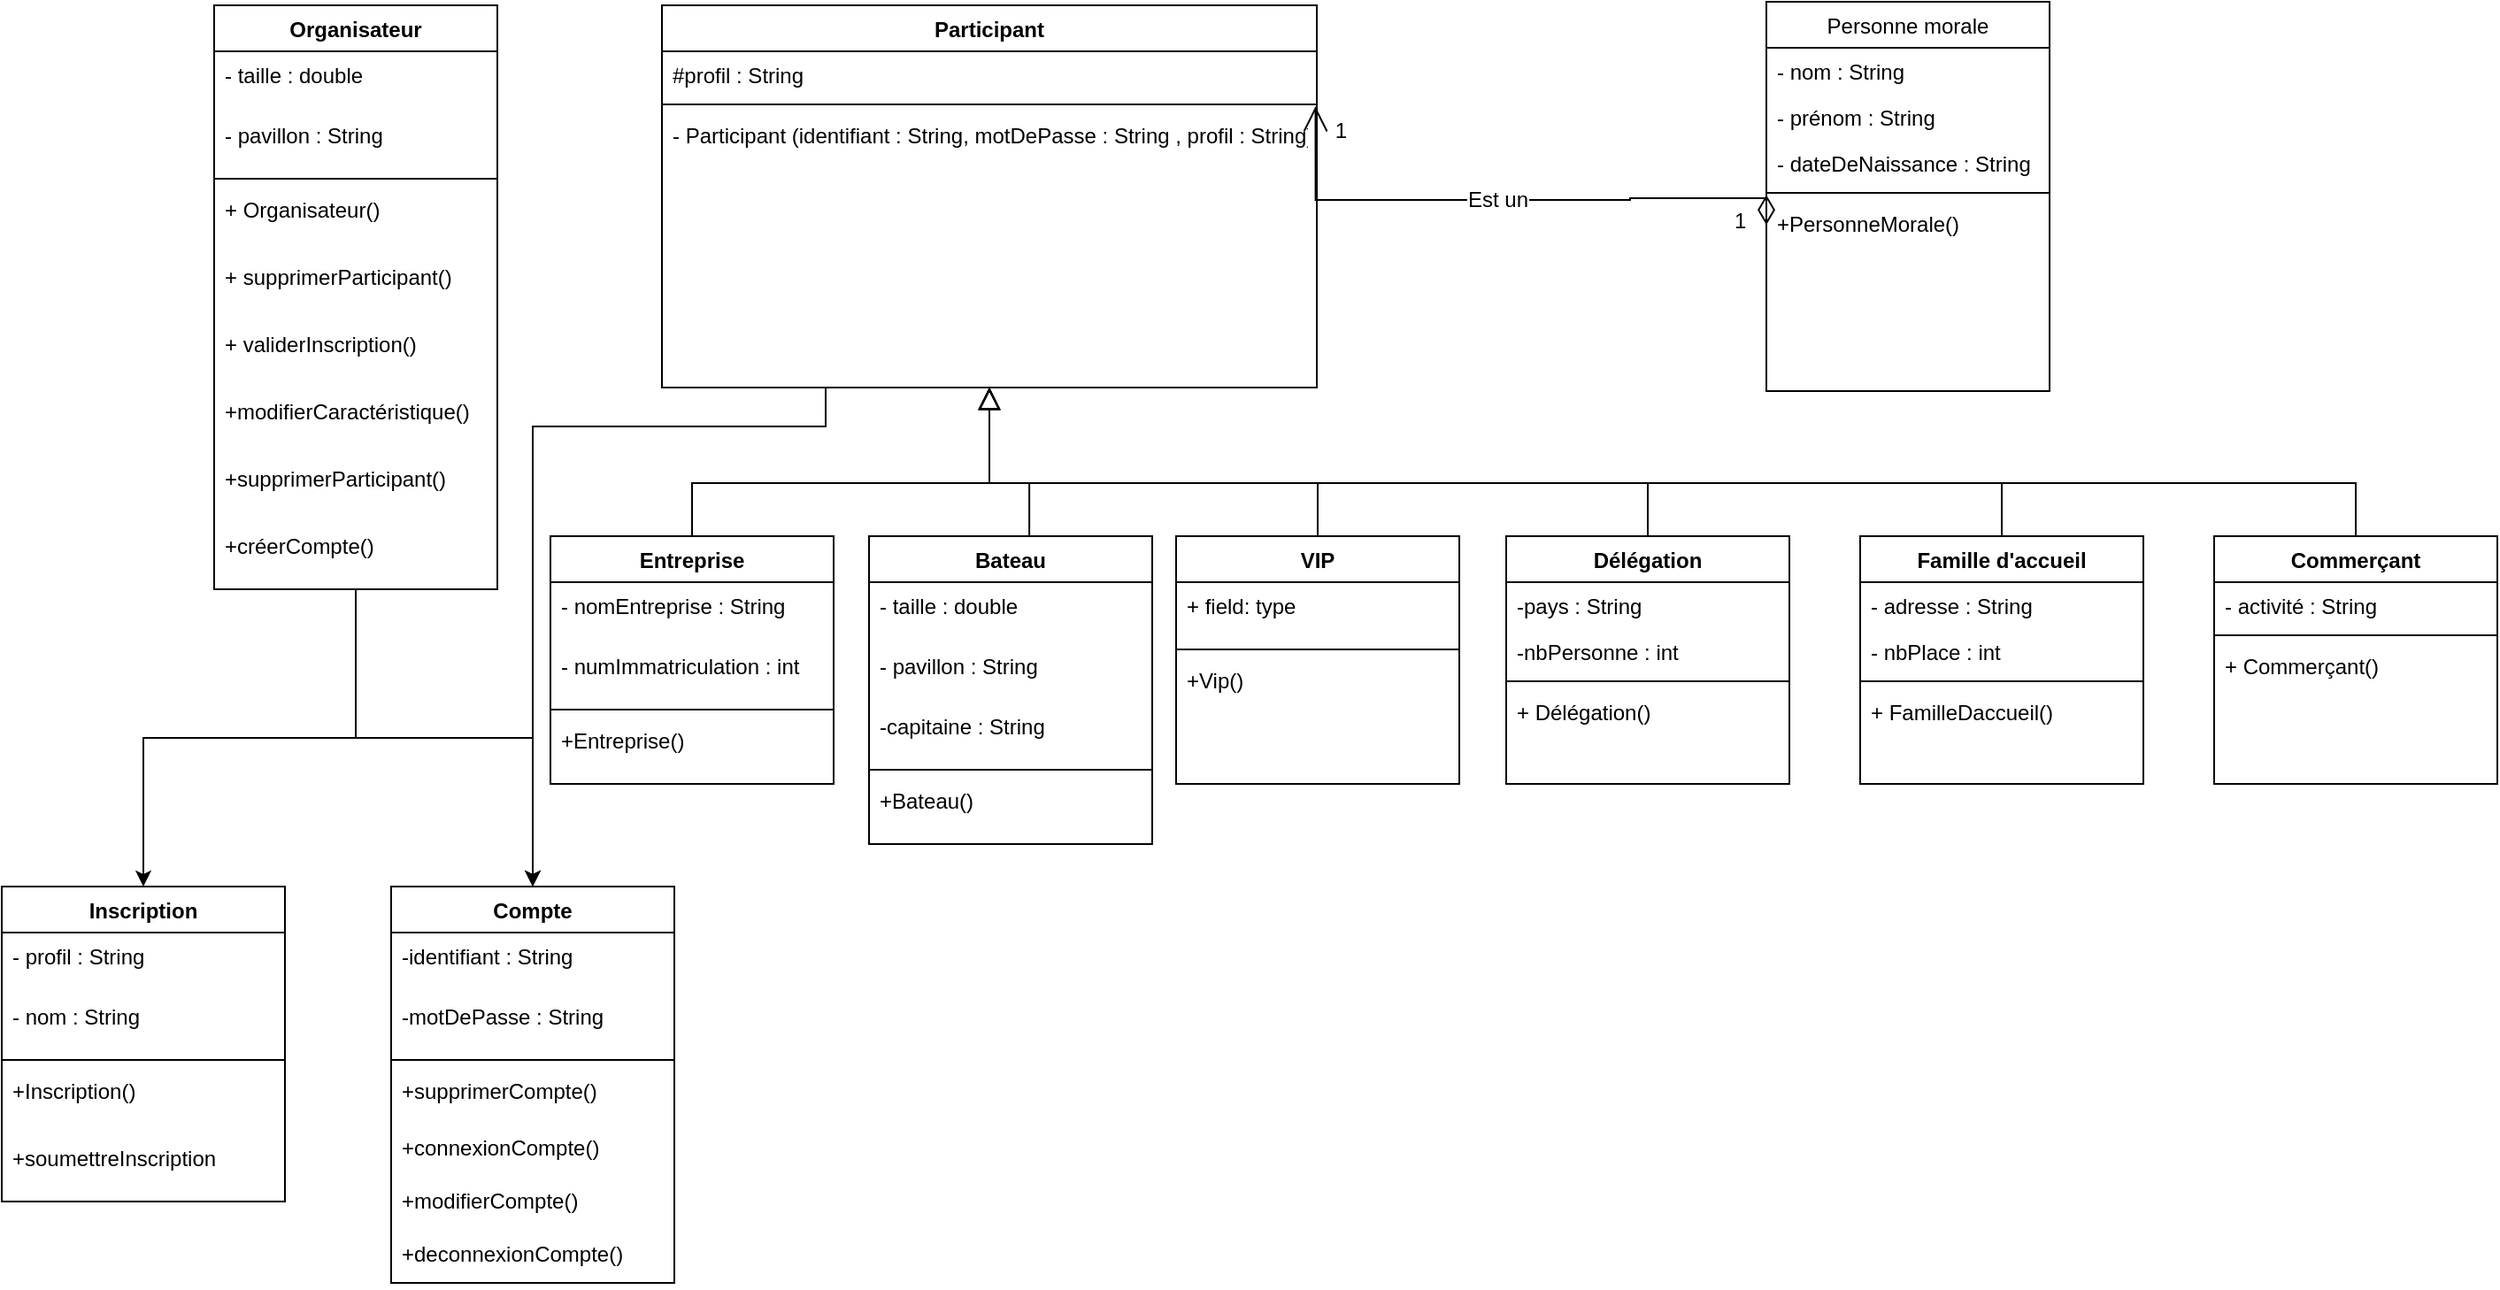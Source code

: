<mxfile version="16.6.5" type="github">
  <diagram id="DWscqYTxevgceBQovHET" name="Page-1">
    <mxGraphModel dx="2125" dy="780" grid="1" gridSize="10" guides="1" tooltips="1" connect="1" arrows="1" fold="1" page="1" pageScale="1" pageWidth="827" pageHeight="1169" math="0" shadow="0">
      <root>
        <mxCell id="0" />
        <mxCell id="1" parent="0" />
        <mxCell id="gd8OF8IGJQvcCedGKsRl-1" style="edgeStyle=orthogonalEdgeStyle;rounded=0;orthogonalLoop=1;jettySize=auto;html=1;entryX=0.5;entryY=0;entryDx=0;entryDy=0;fontFamily=Helvetica;fontSize=12;fontColor=default;exitX=0.25;exitY=1;exitDx=0;exitDy=0;" parent="1" source="gd8OF8IGJQvcCedGKsRl-2" target="gd8OF8IGJQvcCedGKsRl-71" edge="1">
          <mxGeometry relative="1" as="geometry">
            <Array as="points">
              <mxPoint x="136" y="790" />
              <mxPoint x="-30" y="790" />
            </Array>
          </mxGeometry>
        </mxCell>
        <mxCell id="gd8OF8IGJQvcCedGKsRl-2" value="Participant" style="swimlane;fontStyle=1;align=center;verticalAlign=top;childLayout=stackLayout;horizontal=1;startSize=26;horizontalStack=0;resizeParent=1;resizeLast=0;collapsible=1;marginBottom=0;rounded=0;shadow=0;strokeWidth=1;" parent="1" vertex="1">
          <mxGeometry x="43" y="552" width="370" height="216" as="geometry">
            <mxRectangle x="230" y="140" width="160" height="26" as="alternateBounds" />
          </mxGeometry>
        </mxCell>
        <mxCell id="gd8OF8IGJQvcCedGKsRl-5" value="#profil : String" style="text;align=left;verticalAlign=top;spacingLeft=4;spacingRight=4;overflow=hidden;rotatable=0;points=[[0,0.5],[1,0.5]];portConstraint=eastwest;rounded=0;shadow=0;html=0;" parent="gd8OF8IGJQvcCedGKsRl-2" vertex="1">
          <mxGeometry y="26" width="370" height="26" as="geometry" />
        </mxCell>
        <mxCell id="gd8OF8IGJQvcCedGKsRl-6" value="" style="line;html=1;strokeWidth=1;align=left;verticalAlign=middle;spacingTop=-1;spacingLeft=3;spacingRight=3;rotatable=0;labelPosition=right;points=[];portConstraint=eastwest;" parent="gd8OF8IGJQvcCedGKsRl-2" vertex="1">
          <mxGeometry y="52" width="370" height="8" as="geometry" />
        </mxCell>
        <mxCell id="gd8OF8IGJQvcCedGKsRl-7" value="- Participant (identifiant : String, motDePasse : String , profil : String)" style="text;align=left;verticalAlign=top;spacingLeft=4;spacingRight=4;overflow=hidden;rotatable=0;points=[[0,0.5],[1,0.5]];portConstraint=eastwest;labelBackgroundColor=#FFFFFF;" parent="gd8OF8IGJQvcCedGKsRl-2" vertex="1">
          <mxGeometry y="60" width="370" height="28" as="geometry" />
        </mxCell>
        <mxCell id="gd8OF8IGJQvcCedGKsRl-8" value="" style="endArrow=block;endSize=10;endFill=0;shadow=0;strokeWidth=1;rounded=0;edgeStyle=elbowEdgeStyle;elbow=vertical;entryX=0.5;entryY=1;entryDx=0;entryDy=0;" parent="1" target="gd8OF8IGJQvcCedGKsRl-2" edge="1">
          <mxGeometry width="160" relative="1" as="geometry">
            <mxPoint x="60" y="852" as="sourcePoint" />
            <mxPoint x="200" y="735" as="targetPoint" />
            <Array as="points">
              <mxPoint x="250" y="822" />
              <mxPoint x="250" y="810" />
            </Array>
          </mxGeometry>
        </mxCell>
        <mxCell id="gd8OF8IGJQvcCedGKsRl-9" value="" style="endArrow=block;endSize=10;endFill=0;shadow=0;strokeWidth=1;rounded=0;edgeStyle=elbowEdgeStyle;elbow=vertical;exitX=0.566;exitY=0.006;exitDx=0;exitDy=0;exitPerimeter=0;entryX=0.5;entryY=1;entryDx=0;entryDy=0;" parent="1" source="gd8OF8IGJQvcCedGKsRl-32" target="gd8OF8IGJQvcCedGKsRl-2" edge="1">
          <mxGeometry width="160" relative="1" as="geometry">
            <mxPoint x="250.0" y="852" as="sourcePoint" />
            <mxPoint x="310" y="803" as="targetPoint" />
            <Array as="points">
              <mxPoint x="240" y="822" />
              <mxPoint x="250" y="782" />
              <mxPoint x="270" y="782" />
              <mxPoint x="225" y="802" />
              <mxPoint x="300" y="812" />
            </Array>
          </mxGeometry>
        </mxCell>
        <mxCell id="gd8OF8IGJQvcCedGKsRl-10" value="Personne morale" style="swimlane;fontStyle=0;align=center;verticalAlign=top;childLayout=stackLayout;horizontal=1;startSize=26;horizontalStack=0;resizeParent=1;resizeLast=0;collapsible=1;marginBottom=0;rounded=0;shadow=0;strokeWidth=1;" parent="1" vertex="1">
          <mxGeometry x="667" y="550" width="160" height="220" as="geometry">
            <mxRectangle x="550" y="140" width="160" height="26" as="alternateBounds" />
          </mxGeometry>
        </mxCell>
        <mxCell id="gd8OF8IGJQvcCedGKsRl-11" value="- nom : String" style="text;align=left;verticalAlign=top;spacingLeft=4;spacingRight=4;overflow=hidden;rotatable=0;points=[[0,0.5],[1,0.5]];portConstraint=eastwest;" parent="gd8OF8IGJQvcCedGKsRl-10" vertex="1">
          <mxGeometry y="26" width="160" height="26" as="geometry" />
        </mxCell>
        <mxCell id="gd8OF8IGJQvcCedGKsRl-12" value="- prénom : String" style="text;align=left;verticalAlign=top;spacingLeft=4;spacingRight=4;overflow=hidden;rotatable=0;points=[[0,0.5],[1,0.5]];portConstraint=eastwest;rounded=0;shadow=0;html=0;" parent="gd8OF8IGJQvcCedGKsRl-10" vertex="1">
          <mxGeometry y="52" width="160" height="26" as="geometry" />
        </mxCell>
        <mxCell id="gd8OF8IGJQvcCedGKsRl-13" value="- dateDeNaissance : String" style="text;align=left;verticalAlign=top;spacingLeft=4;spacingRight=4;overflow=hidden;rotatable=0;points=[[0,0.5],[1,0.5]];portConstraint=eastwest;rounded=0;shadow=0;html=0;" parent="gd8OF8IGJQvcCedGKsRl-10" vertex="1">
          <mxGeometry y="78" width="160" height="26" as="geometry" />
        </mxCell>
        <mxCell id="gd8OF8IGJQvcCedGKsRl-14" value="" style="line;html=1;strokeWidth=1;align=left;verticalAlign=middle;spacingTop=-1;spacingLeft=3;spacingRight=3;rotatable=0;labelPosition=right;points=[];portConstraint=eastwest;" parent="gd8OF8IGJQvcCedGKsRl-10" vertex="1">
          <mxGeometry y="104" width="160" height="8" as="geometry" />
        </mxCell>
        <mxCell id="gd8OF8IGJQvcCedGKsRl-15" value="+PersonneMorale()" style="text;align=left;verticalAlign=top;spacingLeft=4;spacingRight=4;overflow=hidden;rotatable=0;points=[[0,0.5],[1,0.5]];portConstraint=eastwest;" parent="gd8OF8IGJQvcCedGKsRl-10" vertex="1">
          <mxGeometry y="112" width="160" height="26" as="geometry" />
        </mxCell>
        <mxCell id="gd8OF8IGJQvcCedGKsRl-16" value="VIP" style="swimlane;fontStyle=1;align=center;verticalAlign=top;childLayout=stackLayout;horizontal=1;startSize=26;horizontalStack=0;resizeParent=1;resizeParentMax=0;resizeLast=0;collapsible=1;marginBottom=0;" parent="1" vertex="1">
          <mxGeometry x="333.5" y="852" width="160" height="140" as="geometry" />
        </mxCell>
        <mxCell id="gd8OF8IGJQvcCedGKsRl-17" value="+ field: type" style="text;strokeColor=none;fillColor=none;align=left;verticalAlign=top;spacingLeft=4;spacingRight=4;overflow=hidden;rotatable=0;points=[[0,0.5],[1,0.5]];portConstraint=eastwest;" parent="gd8OF8IGJQvcCedGKsRl-16" vertex="1">
          <mxGeometry y="26" width="160" height="34" as="geometry" />
        </mxCell>
        <mxCell id="gd8OF8IGJQvcCedGKsRl-18" value="" style="line;strokeWidth=1;fillColor=none;align=left;verticalAlign=middle;spacingTop=-1;spacingLeft=3;spacingRight=3;rotatable=0;labelPosition=right;points=[];portConstraint=eastwest;" parent="gd8OF8IGJQvcCedGKsRl-16" vertex="1">
          <mxGeometry y="60" width="160" height="8" as="geometry" />
        </mxCell>
        <mxCell id="gd8OF8IGJQvcCedGKsRl-19" value="+Vip()" style="text;strokeColor=none;fillColor=none;align=left;verticalAlign=top;spacingLeft=4;spacingRight=4;overflow=hidden;rotatable=0;points=[[0,0.5],[1,0.5]];portConstraint=eastwest;" parent="gd8OF8IGJQvcCedGKsRl-16" vertex="1">
          <mxGeometry y="68" width="160" height="72" as="geometry" />
        </mxCell>
        <mxCell id="gd8OF8IGJQvcCedGKsRl-20" value="Délégation" style="swimlane;fontStyle=1;align=center;verticalAlign=top;childLayout=stackLayout;horizontal=1;startSize=26;horizontalStack=0;resizeParent=1;resizeParentMax=0;resizeLast=0;collapsible=1;marginBottom=0;labelBackgroundColor=#FFFFFF;fontFamily=Helvetica;fontSize=12;fontColor=default;fillColor=none;gradientColor=none;" parent="1" vertex="1">
          <mxGeometry x="520" y="852" width="160" height="140" as="geometry" />
        </mxCell>
        <mxCell id="gd8OF8IGJQvcCedGKsRl-21" value="-pays : String" style="text;strokeColor=none;fillColor=none;align=left;verticalAlign=top;spacingLeft=4;spacingRight=4;overflow=hidden;rotatable=0;points=[[0,0.5],[1,0.5]];portConstraint=eastwest;labelBackgroundColor=#FFFFFF;fontFamily=Helvetica;fontSize=12;fontColor=default;" parent="gd8OF8IGJQvcCedGKsRl-20" vertex="1">
          <mxGeometry y="26" width="160" height="26" as="geometry" />
        </mxCell>
        <mxCell id="gd8OF8IGJQvcCedGKsRl-22" value="-nbPersonne : int" style="text;strokeColor=none;fillColor=none;align=left;verticalAlign=top;spacingLeft=4;spacingRight=4;overflow=hidden;rotatable=0;points=[[0,0.5],[1,0.5]];portConstraint=eastwest;labelBackgroundColor=#FFFFFF;fontFamily=Helvetica;fontSize=12;fontColor=default;" parent="gd8OF8IGJQvcCedGKsRl-20" vertex="1">
          <mxGeometry y="52" width="160" height="26" as="geometry" />
        </mxCell>
        <mxCell id="gd8OF8IGJQvcCedGKsRl-23" value="" style="line;strokeWidth=1;fillColor=none;align=left;verticalAlign=middle;spacingTop=-1;spacingLeft=3;spacingRight=3;rotatable=0;labelPosition=right;points=[];portConstraint=eastwest;labelBackgroundColor=#FFFFFF;fontFamily=Helvetica;fontSize=12;fontColor=default;" parent="gd8OF8IGJQvcCedGKsRl-20" vertex="1">
          <mxGeometry y="78" width="160" height="8" as="geometry" />
        </mxCell>
        <mxCell id="gd8OF8IGJQvcCedGKsRl-24" value="+ Délégation()" style="text;strokeColor=none;fillColor=none;align=left;verticalAlign=top;spacingLeft=4;spacingRight=4;overflow=hidden;rotatable=0;points=[[0,0.5],[1,0.5]];portConstraint=eastwest;labelBackgroundColor=#FFFFFF;fontFamily=Helvetica;fontSize=12;fontColor=default;" parent="gd8OF8IGJQvcCedGKsRl-20" vertex="1">
          <mxGeometry y="86" width="160" height="54" as="geometry" />
        </mxCell>
        <mxCell id="gd8OF8IGJQvcCedGKsRl-25" value="Famille d&#39;accueil" style="swimlane;fontStyle=1;align=center;verticalAlign=top;childLayout=stackLayout;horizontal=1;startSize=26;horizontalStack=0;resizeParent=1;resizeParentMax=0;resizeLast=0;collapsible=1;marginBottom=0;labelBackgroundColor=#FFFFFF;fontFamily=Helvetica;fontSize=12;fontColor=default;fillColor=none;gradientColor=none;" parent="1" vertex="1">
          <mxGeometry x="720" y="852" width="160" height="140" as="geometry" />
        </mxCell>
        <mxCell id="gd8OF8IGJQvcCedGKsRl-26" value="- adresse : String" style="text;strokeColor=none;fillColor=none;align=left;verticalAlign=top;spacingLeft=4;spacingRight=4;overflow=hidden;rotatable=0;points=[[0,0.5],[1,0.5]];portConstraint=eastwest;labelBackgroundColor=#FFFFFF;fontFamily=Helvetica;fontSize=12;fontColor=default;" parent="gd8OF8IGJQvcCedGKsRl-25" vertex="1">
          <mxGeometry y="26" width="160" height="26" as="geometry" />
        </mxCell>
        <mxCell id="gd8OF8IGJQvcCedGKsRl-27" value="- nbPlace : int" style="text;strokeColor=none;fillColor=none;align=left;verticalAlign=top;spacingLeft=4;spacingRight=4;overflow=hidden;rotatable=0;points=[[0,0.5],[1,0.5]];portConstraint=eastwest;labelBackgroundColor=#FFFFFF;fontFamily=Helvetica;fontSize=12;fontColor=default;" parent="gd8OF8IGJQvcCedGKsRl-25" vertex="1">
          <mxGeometry y="52" width="160" height="26" as="geometry" />
        </mxCell>
        <mxCell id="gd8OF8IGJQvcCedGKsRl-28" value="" style="line;strokeWidth=1;fillColor=none;align=left;verticalAlign=middle;spacingTop=-1;spacingLeft=3;spacingRight=3;rotatable=0;labelPosition=right;points=[];portConstraint=eastwest;labelBackgroundColor=#FFFFFF;fontFamily=Helvetica;fontSize=12;fontColor=default;" parent="gd8OF8IGJQvcCedGKsRl-25" vertex="1">
          <mxGeometry y="78" width="160" height="8" as="geometry" />
        </mxCell>
        <mxCell id="gd8OF8IGJQvcCedGKsRl-29" value="+ FamilleDaccueil()" style="text;strokeColor=none;fillColor=none;align=left;verticalAlign=top;spacingLeft=4;spacingRight=4;overflow=hidden;rotatable=0;points=[[0,0.5],[1,0.5]];portConstraint=eastwest;labelBackgroundColor=#FFFFFF;fontFamily=Helvetica;fontSize=12;fontColor=default;" parent="gd8OF8IGJQvcCedGKsRl-25" vertex="1">
          <mxGeometry y="86" width="160" height="54" as="geometry" />
        </mxCell>
        <mxCell id="gd8OF8IGJQvcCedGKsRl-30" value="" style="endArrow=block;endSize=10;endFill=0;shadow=0;strokeWidth=1;rounded=0;edgeStyle=elbowEdgeStyle;elbow=vertical;exitX=0.5;exitY=0;exitDx=0;exitDy=0;entryX=0.5;entryY=1;entryDx=0;entryDy=0;" parent="1" source="gd8OF8IGJQvcCedGKsRl-20" target="gd8OF8IGJQvcCedGKsRl-2" edge="1">
          <mxGeometry width="160" relative="1" as="geometry">
            <mxPoint x="460" y="852" as="sourcePoint" />
            <mxPoint x="250" y="768" as="targetPoint" />
            <Array as="points">
              <mxPoint x="300" y="822" />
              <mxPoint x="370" y="812" />
              <mxPoint x="350" y="822" />
              <mxPoint x="410" y="822" />
              <mxPoint x="366.5" y="812" />
              <mxPoint x="356.5" y="802" />
              <mxPoint x="396.5" y="812" />
              <mxPoint x="456.5" y="842" />
            </Array>
          </mxGeometry>
        </mxCell>
        <mxCell id="gd8OF8IGJQvcCedGKsRl-31" value="" style="endArrow=block;endSize=10;endFill=0;shadow=0;strokeWidth=1;rounded=0;edgeStyle=elbowEdgeStyle;elbow=vertical;exitX=0.5;exitY=0;exitDx=0;exitDy=0;entryX=0.5;entryY=1;entryDx=0;entryDy=0;" parent="1" source="gd8OF8IGJQvcCedGKsRl-25" target="gd8OF8IGJQvcCedGKsRl-2" edge="1">
          <mxGeometry width="160" relative="1" as="geometry">
            <mxPoint x="623" y="852" as="sourcePoint" />
            <mxPoint x="250" y="768" as="targetPoint" />
            <Array as="points">
              <mxPoint x="390" y="822" />
              <mxPoint x="600" y="812" />
              <mxPoint x="389.5" y="812" />
              <mxPoint x="379.5" y="802" />
              <mxPoint x="419.5" y="812" />
              <mxPoint x="479.5" y="842" />
            </Array>
          </mxGeometry>
        </mxCell>
        <mxCell id="gd8OF8IGJQvcCedGKsRl-32" value="Bateau" style="swimlane;fontStyle=1;align=center;verticalAlign=top;childLayout=stackLayout;horizontal=1;startSize=26;horizontalStack=0;resizeParent=1;resizeParentMax=0;resizeLast=0;collapsible=1;marginBottom=0;" parent="1" vertex="1">
          <mxGeometry x="160" y="852" width="160" height="174" as="geometry" />
        </mxCell>
        <mxCell id="gd8OF8IGJQvcCedGKsRl-33" value="- taille : double" style="text;strokeColor=none;fillColor=none;align=left;verticalAlign=top;spacingLeft=4;spacingRight=4;overflow=hidden;rotatable=0;points=[[0,0.5],[1,0.5]];portConstraint=eastwest;horizontal=1;treeFolding=0;treeMoving=0;enumerate=0;comic=0;part=0;dropTarget=0;autosize=0;html=1;perimeter=rectanglePerimeter;" parent="gd8OF8IGJQvcCedGKsRl-32" vertex="1">
          <mxGeometry y="26" width="160" height="34" as="geometry" />
        </mxCell>
        <mxCell id="gd8OF8IGJQvcCedGKsRl-34" value="- pavillon : String" style="text;strokeColor=none;fillColor=none;align=left;verticalAlign=top;spacingLeft=4;spacingRight=4;overflow=hidden;rotatable=0;points=[[0,0.5],[1,0.5]];portConstraint=eastwest;horizontal=1;treeFolding=0;treeMoving=0;enumerate=0;comic=0;part=0;dropTarget=0;autosize=0;html=1;perimeter=rectanglePerimeter;" parent="gd8OF8IGJQvcCedGKsRl-32" vertex="1">
          <mxGeometry y="60" width="160" height="34" as="geometry" />
        </mxCell>
        <mxCell id="gd8OF8IGJQvcCedGKsRl-35" value="-capitaine : String" style="text;strokeColor=none;fillColor=none;align=left;verticalAlign=top;spacingLeft=4;spacingRight=4;overflow=hidden;rotatable=0;points=[[0,0.5],[1,0.5]];portConstraint=eastwest;horizontal=1;treeFolding=0;treeMoving=0;enumerate=0;comic=0;part=0;dropTarget=0;autosize=0;html=1;perimeter=rectanglePerimeter;" parent="gd8OF8IGJQvcCedGKsRl-32" vertex="1">
          <mxGeometry y="94" width="160" height="34" as="geometry" />
        </mxCell>
        <mxCell id="gd8OF8IGJQvcCedGKsRl-36" value="" style="line;strokeWidth=1;fillColor=none;align=left;verticalAlign=middle;spacingTop=-1;spacingLeft=3;spacingRight=3;rotatable=0;labelPosition=right;points=[];portConstraint=eastwest;" parent="gd8OF8IGJQvcCedGKsRl-32" vertex="1">
          <mxGeometry y="128" width="160" height="8" as="geometry" />
        </mxCell>
        <mxCell id="gd8OF8IGJQvcCedGKsRl-37" value="+Bateau()" style="text;strokeColor=none;fillColor=none;align=left;verticalAlign=top;spacingLeft=4;spacingRight=4;overflow=hidden;rotatable=0;points=[[0,0.5],[1,0.5]];portConstraint=eastwest;" parent="gd8OF8IGJQvcCedGKsRl-32" vertex="1">
          <mxGeometry y="136" width="160" height="38" as="geometry" />
        </mxCell>
        <mxCell id="gd8OF8IGJQvcCedGKsRl-38" value="Entreprise" style="swimlane;fontStyle=1;align=center;verticalAlign=top;childLayout=stackLayout;horizontal=1;startSize=26;horizontalStack=0;resizeParent=1;resizeParentMax=0;resizeLast=0;collapsible=1;marginBottom=0;" parent="1" vertex="1">
          <mxGeometry x="-20" y="852" width="160" height="140" as="geometry" />
        </mxCell>
        <mxCell id="gd8OF8IGJQvcCedGKsRl-39" value="- nomEntreprise : String" style="text;strokeColor=none;fillColor=none;align=left;verticalAlign=top;spacingLeft=4;spacingRight=4;overflow=hidden;rotatable=0;points=[[0,0.5],[1,0.5]];portConstraint=eastwest;horizontal=1;treeFolding=0;treeMoving=0;enumerate=0;comic=0;part=0;dropTarget=0;autosize=0;html=1;perimeter=rectanglePerimeter;" parent="gd8OF8IGJQvcCedGKsRl-38" vertex="1">
          <mxGeometry y="26" width="160" height="34" as="geometry" />
        </mxCell>
        <mxCell id="gd8OF8IGJQvcCedGKsRl-40" value="- numImmatriculation : int" style="text;strokeColor=none;fillColor=none;align=left;verticalAlign=top;spacingLeft=4;spacingRight=4;overflow=hidden;rotatable=0;points=[[0,0.5],[1,0.5]];portConstraint=eastwest;horizontal=1;treeFolding=0;treeMoving=0;enumerate=0;comic=0;part=0;dropTarget=0;autosize=0;html=1;perimeter=rectanglePerimeter;" parent="gd8OF8IGJQvcCedGKsRl-38" vertex="1">
          <mxGeometry y="60" width="160" height="34" as="geometry" />
        </mxCell>
        <mxCell id="gd8OF8IGJQvcCedGKsRl-41" value="" style="line;strokeWidth=1;fillColor=none;align=left;verticalAlign=middle;spacingTop=-1;spacingLeft=3;spacingRight=3;rotatable=0;labelPosition=right;points=[];portConstraint=eastwest;" parent="gd8OF8IGJQvcCedGKsRl-38" vertex="1">
          <mxGeometry y="94" width="160" height="8" as="geometry" />
        </mxCell>
        <mxCell id="gd8OF8IGJQvcCedGKsRl-42" value="+Entreprise()" style="text;strokeColor=none;fillColor=none;align=left;verticalAlign=top;spacingLeft=4;spacingRight=4;overflow=hidden;rotatable=0;points=[[0,0.5],[1,0.5]];portConstraint=eastwest;" parent="gd8OF8IGJQvcCedGKsRl-38" vertex="1">
          <mxGeometry y="102" width="160" height="38" as="geometry" />
        </mxCell>
        <mxCell id="gd8OF8IGJQvcCedGKsRl-43" value="Commerçant" style="swimlane;fontStyle=1;align=center;verticalAlign=top;childLayout=stackLayout;horizontal=1;startSize=26;horizontalStack=0;resizeParent=1;resizeParentMax=0;resizeLast=0;collapsible=1;marginBottom=0;labelBackgroundColor=#FFFFFF;fontFamily=Helvetica;fontSize=12;fontColor=default;fillColor=none;gradientColor=none;" parent="1" vertex="1">
          <mxGeometry x="920" y="852" width="160" height="140" as="geometry" />
        </mxCell>
        <mxCell id="gd8OF8IGJQvcCedGKsRl-44" value="- activité : String" style="text;strokeColor=none;fillColor=none;align=left;verticalAlign=top;spacingLeft=4;spacingRight=4;overflow=hidden;rotatable=0;points=[[0,0.5],[1,0.5]];portConstraint=eastwest;labelBackgroundColor=#FFFFFF;fontFamily=Helvetica;fontSize=12;fontColor=default;" parent="gd8OF8IGJQvcCedGKsRl-43" vertex="1">
          <mxGeometry y="26" width="160" height="26" as="geometry" />
        </mxCell>
        <mxCell id="gd8OF8IGJQvcCedGKsRl-45" value="" style="line;strokeWidth=1;fillColor=none;align=left;verticalAlign=middle;spacingTop=-1;spacingLeft=3;spacingRight=3;rotatable=0;labelPosition=right;points=[];portConstraint=eastwest;labelBackgroundColor=#FFFFFF;fontFamily=Helvetica;fontSize=12;fontColor=default;" parent="gd8OF8IGJQvcCedGKsRl-43" vertex="1">
          <mxGeometry y="52" width="160" height="8" as="geometry" />
        </mxCell>
        <mxCell id="gd8OF8IGJQvcCedGKsRl-46" value="+ Commerçant()" style="text;strokeColor=none;fillColor=none;align=left;verticalAlign=top;spacingLeft=4;spacingRight=4;overflow=hidden;rotatable=0;points=[[0,0.5],[1,0.5]];portConstraint=eastwest;labelBackgroundColor=#FFFFFF;fontFamily=Helvetica;fontSize=12;fontColor=default;" parent="gd8OF8IGJQvcCedGKsRl-43" vertex="1">
          <mxGeometry y="60" width="160" height="80" as="geometry" />
        </mxCell>
        <mxCell id="gd8OF8IGJQvcCedGKsRl-47" value="" style="endArrow=block;endSize=10;endFill=0;shadow=0;strokeWidth=1;rounded=0;edgeStyle=elbowEdgeStyle;elbow=vertical;exitX=0.5;exitY=0;exitDx=0;exitDy=0;entryX=0.5;entryY=1;entryDx=0;entryDy=0;" parent="1" source="gd8OF8IGJQvcCedGKsRl-43" target="gd8OF8IGJQvcCedGKsRl-2" edge="1">
          <mxGeometry width="160" relative="1" as="geometry">
            <mxPoint x="1000" y="848" as="sourcePoint" />
            <mxPoint x="250" y="768" as="targetPoint" />
            <Array as="points">
              <mxPoint x="730" y="822" />
              <mxPoint x="579.5" y="798" />
              <mxPoint x="619.5" y="808" />
              <mxPoint x="679.5" y="838" />
            </Array>
          </mxGeometry>
        </mxCell>
        <mxCell id="gd8OF8IGJQvcCedGKsRl-48" value="" style="endArrow=block;endSize=10;endFill=0;shadow=0;strokeWidth=1;rounded=0;edgeStyle=elbowEdgeStyle;elbow=vertical;exitX=0.5;exitY=0;exitDx=0;exitDy=0;entryX=0.5;entryY=1;entryDx=0;entryDy=0;" parent="1" source="gd8OF8IGJQvcCedGKsRl-16" target="gd8OF8IGJQvcCedGKsRl-2" edge="1">
          <mxGeometry width="160" relative="1" as="geometry">
            <mxPoint x="1010" y="858" as="sourcePoint" />
            <mxPoint x="290" y="792" as="targetPoint" />
            <Array as="points">
              <mxPoint x="450" y="822" />
              <mxPoint x="589.5" y="808" />
              <mxPoint x="629.5" y="818" />
              <mxPoint x="689.5" y="848" />
            </Array>
          </mxGeometry>
        </mxCell>
        <mxCell id="gd8OF8IGJQvcCedGKsRl-49" value="Est un" style="endArrow=open;html=1;endSize=12;startArrow=diamondThin;startSize=14;startFill=0;edgeStyle=orthogonalEdgeStyle;rounded=0;fontFamily=Helvetica;fontSize=12;fontColor=default;entryX=0.998;entryY=0.644;entryDx=0;entryDy=0;entryPerimeter=0;exitX=0;exitY=0.644;exitDx=0;exitDy=0;exitPerimeter=0;" parent="1" source="gd8OF8IGJQvcCedGKsRl-14" target="gd8OF8IGJQvcCedGKsRl-6" edge="1">
          <mxGeometry relative="1" as="geometry">
            <mxPoint x="610" y="642" as="sourcePoint" />
            <mxPoint x="419.98" y="664" as="targetPoint" />
            <Array as="points">
              <mxPoint x="590" y="661" />
              <mxPoint x="499" y="662" />
            </Array>
          </mxGeometry>
        </mxCell>
        <mxCell id="gd8OF8IGJQvcCedGKsRl-50" value="1" style="edgeLabel;resizable=0;html=1;align=left;verticalAlign=top;labelBackgroundColor=#FFFFFF;comic=0;fontFamily=Helvetica;fontSize=12;fontColor=default;fillColor=none;gradientColor=none;" parent="gd8OF8IGJQvcCedGKsRl-49" connectable="0" vertex="1">
          <mxGeometry x="-1" relative="1" as="geometry">
            <mxPoint x="-20" y="1" as="offset" />
          </mxGeometry>
        </mxCell>
        <mxCell id="gd8OF8IGJQvcCedGKsRl-51" value="1" style="edgeLabel;resizable=0;html=1;align=right;verticalAlign=top;labelBackgroundColor=#FFFFFF;comic=0;fontFamily=Helvetica;fontSize=12;fontColor=default;fillColor=none;gradientColor=none;" parent="gd8OF8IGJQvcCedGKsRl-49" connectable="0" vertex="1">
          <mxGeometry x="1" relative="1" as="geometry">
            <mxPoint x="18" as="offset" />
          </mxGeometry>
        </mxCell>
        <mxCell id="gd8OF8IGJQvcCedGKsRl-53" style="edgeStyle=orthogonalEdgeStyle;rounded=0;orthogonalLoop=1;jettySize=auto;html=1;entryX=0.5;entryY=0;entryDx=0;entryDy=0;fontFamily=Helvetica;fontSize=12;fontColor=default;" parent="1" source="gd8OF8IGJQvcCedGKsRl-55" target="gd8OF8IGJQvcCedGKsRl-65" edge="1">
          <mxGeometry relative="1" as="geometry" />
        </mxCell>
        <mxCell id="gd8OF8IGJQvcCedGKsRl-54" style="edgeStyle=orthogonalEdgeStyle;rounded=0;orthogonalLoop=1;jettySize=auto;html=1;fontFamily=Helvetica;fontSize=12;fontColor=default;" parent="1" source="gd8OF8IGJQvcCedGKsRl-55" target="gd8OF8IGJQvcCedGKsRl-71" edge="1">
          <mxGeometry relative="1" as="geometry" />
        </mxCell>
        <mxCell id="gd8OF8IGJQvcCedGKsRl-55" value="Organisateur" style="swimlane;fontStyle=1;align=center;verticalAlign=top;childLayout=stackLayout;horizontal=1;startSize=26;horizontalStack=0;resizeParent=1;resizeParentMax=0;resizeLast=0;collapsible=1;marginBottom=0;" parent="1" vertex="1">
          <mxGeometry x="-210" y="552" width="160" height="330" as="geometry" />
        </mxCell>
        <mxCell id="gd8OF8IGJQvcCedGKsRl-56" value="- taille : double" style="text;strokeColor=none;fillColor=none;align=left;verticalAlign=top;spacingLeft=4;spacingRight=4;overflow=hidden;rotatable=0;points=[[0,0.5],[1,0.5]];portConstraint=eastwest;horizontal=1;treeFolding=0;treeMoving=0;enumerate=0;comic=0;part=0;dropTarget=0;autosize=0;html=1;perimeter=rectanglePerimeter;" parent="gd8OF8IGJQvcCedGKsRl-55" vertex="1">
          <mxGeometry y="26" width="160" height="34" as="geometry" />
        </mxCell>
        <mxCell id="gd8OF8IGJQvcCedGKsRl-57" value="- pavillon : String" style="text;strokeColor=none;fillColor=none;align=left;verticalAlign=top;spacingLeft=4;spacingRight=4;overflow=hidden;rotatable=0;points=[[0,0.5],[1,0.5]];portConstraint=eastwest;horizontal=1;treeFolding=0;treeMoving=0;enumerate=0;comic=0;part=0;dropTarget=0;autosize=0;html=1;perimeter=rectanglePerimeter;" parent="gd8OF8IGJQvcCedGKsRl-55" vertex="1">
          <mxGeometry y="60" width="160" height="34" as="geometry" />
        </mxCell>
        <mxCell id="gd8OF8IGJQvcCedGKsRl-58" value="" style="line;strokeWidth=1;fillColor=none;align=left;verticalAlign=middle;spacingTop=-1;spacingLeft=3;spacingRight=3;rotatable=0;labelPosition=right;points=[];portConstraint=eastwest;" parent="gd8OF8IGJQvcCedGKsRl-55" vertex="1">
          <mxGeometry y="94" width="160" height="8" as="geometry" />
        </mxCell>
        <mxCell id="gd8OF8IGJQvcCedGKsRl-59" value="+ Organisateur()" style="text;strokeColor=none;fillColor=none;align=left;verticalAlign=top;spacingLeft=4;spacingRight=4;overflow=hidden;rotatable=0;points=[[0,0.5],[1,0.5]];portConstraint=eastwest;" parent="gd8OF8IGJQvcCedGKsRl-55" vertex="1">
          <mxGeometry y="102" width="160" height="38" as="geometry" />
        </mxCell>
        <mxCell id="gd8OF8IGJQvcCedGKsRl-60" value="+ supprimerParticipant()" style="text;strokeColor=none;fillColor=none;align=left;verticalAlign=top;spacingLeft=4;spacingRight=4;overflow=hidden;rotatable=0;points=[[0,0.5],[1,0.5]];portConstraint=eastwest;" parent="gd8OF8IGJQvcCedGKsRl-55" vertex="1">
          <mxGeometry y="140" width="160" height="38" as="geometry" />
        </mxCell>
        <mxCell id="gd8OF8IGJQvcCedGKsRl-61" value="+ validerInscription()" style="text;strokeColor=none;fillColor=none;align=left;verticalAlign=top;spacingLeft=4;spacingRight=4;overflow=hidden;rotatable=0;points=[[0,0.5],[1,0.5]];portConstraint=eastwest;" parent="gd8OF8IGJQvcCedGKsRl-55" vertex="1">
          <mxGeometry y="178" width="160" height="38" as="geometry" />
        </mxCell>
        <mxCell id="gd8OF8IGJQvcCedGKsRl-62" value="+modifierCaractéristique()" style="text;strokeColor=none;fillColor=none;align=left;verticalAlign=top;spacingLeft=4;spacingRight=4;overflow=hidden;rotatable=0;points=[[0,0.5],[1,0.5]];portConstraint=eastwest;" parent="gd8OF8IGJQvcCedGKsRl-55" vertex="1">
          <mxGeometry y="216" width="160" height="38" as="geometry" />
        </mxCell>
        <mxCell id="gd8OF8IGJQvcCedGKsRl-63" value="+supprimerParticipant()" style="text;strokeColor=none;fillColor=none;align=left;verticalAlign=top;spacingLeft=4;spacingRight=4;overflow=hidden;rotatable=0;points=[[0,0.5],[1,0.5]];portConstraint=eastwest;" parent="gd8OF8IGJQvcCedGKsRl-55" vertex="1">
          <mxGeometry y="254" width="160" height="38" as="geometry" />
        </mxCell>
        <mxCell id="gd8OF8IGJQvcCedGKsRl-64" value="+créerCompte()" style="text;strokeColor=none;fillColor=none;align=left;verticalAlign=top;spacingLeft=4;spacingRight=4;overflow=hidden;rotatable=0;points=[[0,0.5],[1,0.5]];portConstraint=eastwest;" parent="gd8OF8IGJQvcCedGKsRl-55" vertex="1">
          <mxGeometry y="292" width="160" height="38" as="geometry" />
        </mxCell>
        <mxCell id="gd8OF8IGJQvcCedGKsRl-65" value="Inscription" style="swimlane;fontStyle=1;align=center;verticalAlign=top;childLayout=stackLayout;horizontal=1;startSize=26;horizontalStack=0;resizeParent=1;resizeParentMax=0;resizeLast=0;collapsible=1;marginBottom=0;" parent="1" vertex="1">
          <mxGeometry x="-330" y="1050" width="160" height="178" as="geometry" />
        </mxCell>
        <mxCell id="gd8OF8IGJQvcCedGKsRl-66" value="- profil : String" style="text;strokeColor=none;fillColor=none;align=left;verticalAlign=top;spacingLeft=4;spacingRight=4;overflow=hidden;rotatable=0;points=[[0,0.5],[1,0.5]];portConstraint=eastwest;horizontal=1;treeFolding=0;treeMoving=0;enumerate=0;comic=0;part=0;dropTarget=0;autosize=0;html=1;perimeter=rectanglePerimeter;" parent="gd8OF8IGJQvcCedGKsRl-65" vertex="1">
          <mxGeometry y="26" width="160" height="34" as="geometry" />
        </mxCell>
        <mxCell id="gd8OF8IGJQvcCedGKsRl-67" value="- nom : String" style="text;strokeColor=none;fillColor=none;align=left;verticalAlign=top;spacingLeft=4;spacingRight=4;overflow=hidden;rotatable=0;points=[[0,0.5],[1,0.5]];portConstraint=eastwest;horizontal=1;treeFolding=0;treeMoving=0;enumerate=0;comic=0;part=0;dropTarget=0;autosize=0;html=1;perimeter=rectanglePerimeter;" parent="gd8OF8IGJQvcCedGKsRl-65" vertex="1">
          <mxGeometry y="60" width="160" height="34" as="geometry" />
        </mxCell>
        <mxCell id="gd8OF8IGJQvcCedGKsRl-68" value="" style="line;strokeWidth=1;fillColor=none;align=left;verticalAlign=middle;spacingTop=-1;spacingLeft=3;spacingRight=3;rotatable=0;labelPosition=right;points=[];portConstraint=eastwest;" parent="gd8OF8IGJQvcCedGKsRl-65" vertex="1">
          <mxGeometry y="94" width="160" height="8" as="geometry" />
        </mxCell>
        <mxCell id="gd8OF8IGJQvcCedGKsRl-69" value="+Inscription()" style="text;strokeColor=none;fillColor=none;align=left;verticalAlign=top;spacingLeft=4;spacingRight=4;overflow=hidden;rotatable=0;points=[[0,0.5],[1,0.5]];portConstraint=eastwest;" parent="gd8OF8IGJQvcCedGKsRl-65" vertex="1">
          <mxGeometry y="102" width="160" height="38" as="geometry" />
        </mxCell>
        <mxCell id="gd8OF8IGJQvcCedGKsRl-70" value="+soumettreInscription" style="text;strokeColor=none;fillColor=none;align=left;verticalAlign=top;spacingLeft=4;spacingRight=4;overflow=hidden;rotatable=0;points=[[0,0.5],[1,0.5]];portConstraint=eastwest;" parent="gd8OF8IGJQvcCedGKsRl-65" vertex="1">
          <mxGeometry y="140" width="160" height="38" as="geometry" />
        </mxCell>
        <mxCell id="gd8OF8IGJQvcCedGKsRl-71" value="Compte" style="swimlane;fontStyle=1;align=center;verticalAlign=top;childLayout=stackLayout;horizontal=1;startSize=26;horizontalStack=0;resizeParent=1;resizeParentMax=0;resizeLast=0;collapsible=1;marginBottom=0;" parent="1" vertex="1">
          <mxGeometry x="-110" y="1050" width="160" height="224" as="geometry" />
        </mxCell>
        <mxCell id="gd8OF8IGJQvcCedGKsRl-72" value="-identifiant : String" style="text;strokeColor=none;fillColor=none;align=left;verticalAlign=top;spacingLeft=4;spacingRight=4;overflow=hidden;rotatable=0;points=[[0,0.5],[1,0.5]];portConstraint=eastwest;" parent="gd8OF8IGJQvcCedGKsRl-71" vertex="1">
          <mxGeometry y="26" width="160" height="34" as="geometry" />
        </mxCell>
        <mxCell id="gd8OF8IGJQvcCedGKsRl-73" value="-motDePasse : String" style="text;strokeColor=none;fillColor=none;align=left;verticalAlign=top;spacingLeft=4;spacingRight=4;overflow=hidden;rotatable=0;points=[[0,0.5],[1,0.5]];portConstraint=eastwest;" parent="gd8OF8IGJQvcCedGKsRl-71" vertex="1">
          <mxGeometry y="60" width="160" height="34" as="geometry" />
        </mxCell>
        <mxCell id="gd8OF8IGJQvcCedGKsRl-74" value="" style="line;strokeWidth=1;fillColor=none;align=left;verticalAlign=middle;spacingTop=-1;spacingLeft=3;spacingRight=3;rotatable=0;labelPosition=right;points=[];portConstraint=eastwest;" parent="gd8OF8IGJQvcCedGKsRl-71" vertex="1">
          <mxGeometry y="94" width="160" height="8" as="geometry" />
        </mxCell>
        <mxCell id="gd8OF8IGJQvcCedGKsRl-75" value="+supprimerCompte()" style="text;strokeColor=none;fillColor=none;align=left;verticalAlign=top;spacingLeft=4;spacingRight=4;overflow=hidden;rotatable=0;points=[[0,0.5],[1,0.5]];portConstraint=eastwest;" parent="gd8OF8IGJQvcCedGKsRl-71" vertex="1">
          <mxGeometry y="102" width="160" height="32" as="geometry" />
        </mxCell>
        <mxCell id="gd8OF8IGJQvcCedGKsRl-76" value="+connexionCompte()" style="text;strokeColor=none;fillColor=none;align=left;verticalAlign=top;spacingLeft=4;spacingRight=4;overflow=hidden;rotatable=0;points=[[0,0.5],[1,0.5]];portConstraint=eastwest;" parent="gd8OF8IGJQvcCedGKsRl-71" vertex="1">
          <mxGeometry y="134" width="160" height="30" as="geometry" />
        </mxCell>
        <mxCell id="gd8OF8IGJQvcCedGKsRl-77" value="+modifierCompte()" style="text;strokeColor=none;fillColor=none;align=left;verticalAlign=top;spacingLeft=4;spacingRight=4;overflow=hidden;rotatable=0;points=[[0,0.5],[1,0.5]];portConstraint=eastwest;" parent="gd8OF8IGJQvcCedGKsRl-71" vertex="1">
          <mxGeometry y="164" width="160" height="30" as="geometry" />
        </mxCell>
        <mxCell id="gd8OF8IGJQvcCedGKsRl-78" value="+deconnexionCompte()" style="text;strokeColor=none;fillColor=none;align=left;verticalAlign=top;spacingLeft=4;spacingRight=4;overflow=hidden;rotatable=0;points=[[0,0.5],[1,0.5]];portConstraint=eastwest;" parent="gd8OF8IGJQvcCedGKsRl-71" vertex="1">
          <mxGeometry y="194" width="160" height="30" as="geometry" />
        </mxCell>
      </root>
    </mxGraphModel>
  </diagram>
</mxfile>

